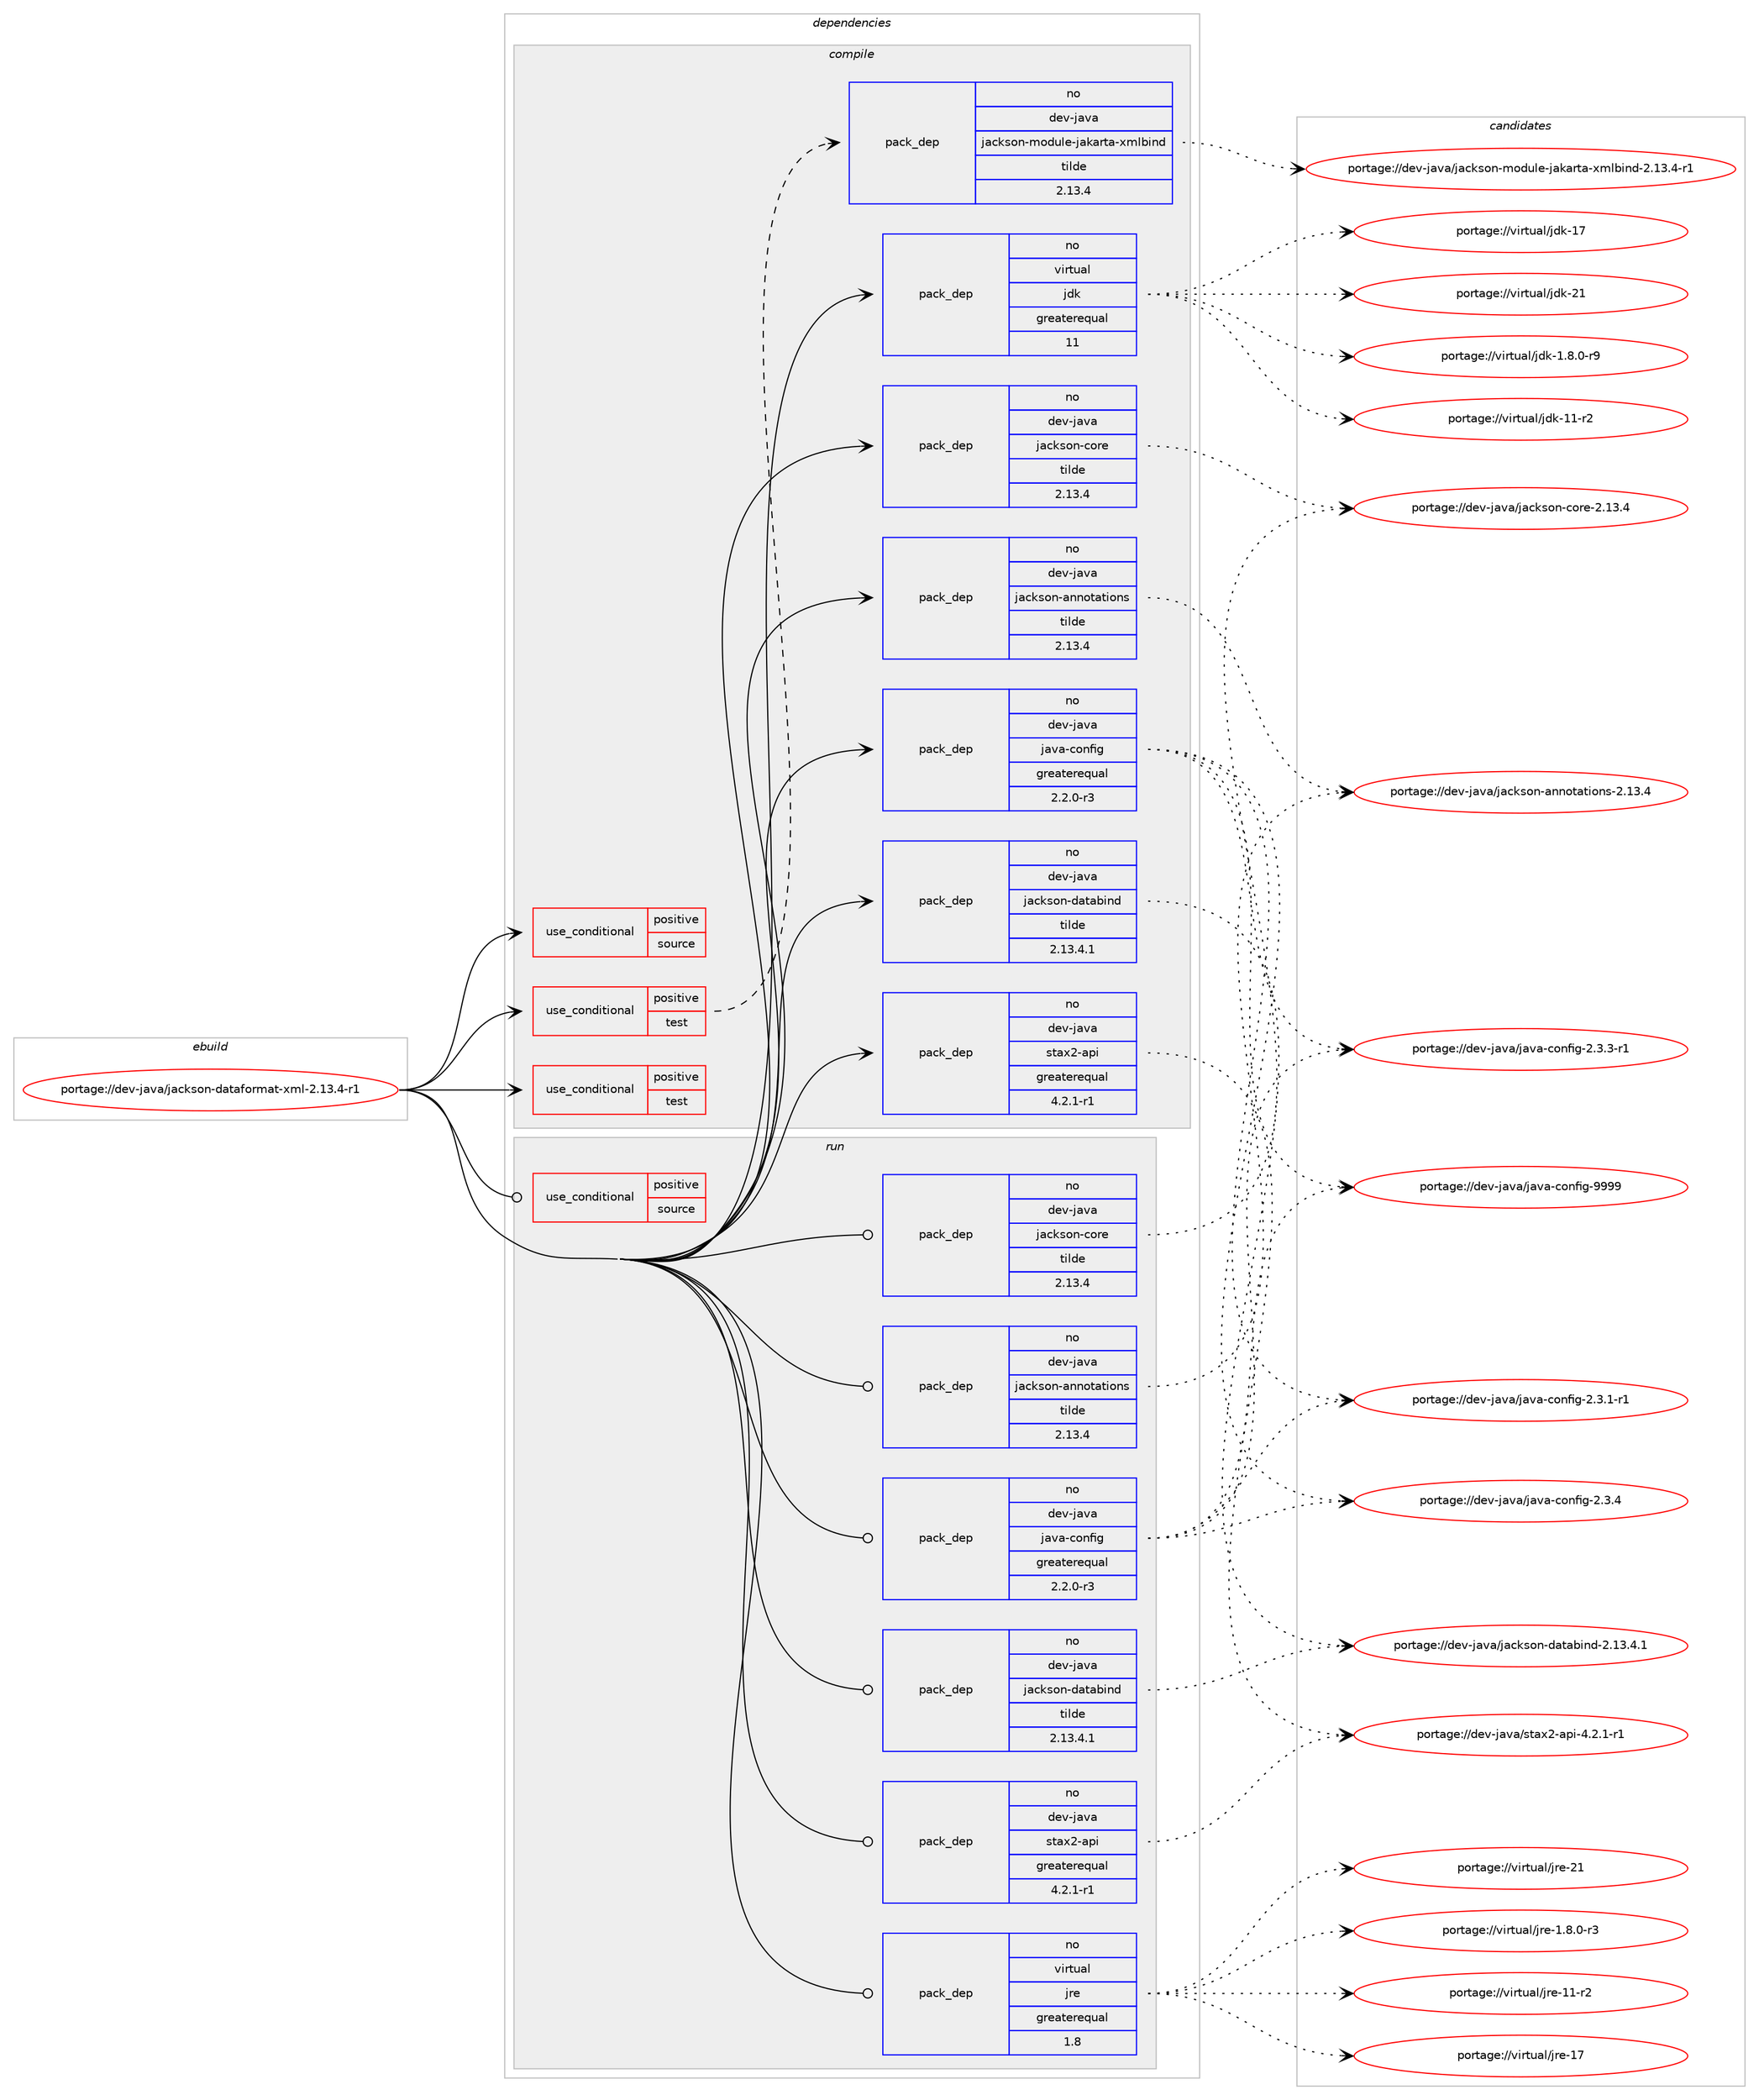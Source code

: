 digraph prolog {

# *************
# Graph options
# *************

newrank=true;
concentrate=true;
compound=true;
graph [rankdir=LR,fontname=Helvetica,fontsize=10,ranksep=1.5];#, ranksep=2.5, nodesep=0.2];
edge  [arrowhead=vee];
node  [fontname=Helvetica,fontsize=10];

# **********
# The ebuild
# **********

subgraph cluster_leftcol {
color=gray;
rank=same;
label=<<i>ebuild</i>>;
id [label="portage://dev-java/jackson-dataformat-xml-2.13.4-r1", color=red, width=4, href="../dev-java/jackson-dataformat-xml-2.13.4-r1.svg"];
}

# ****************
# The dependencies
# ****************

subgraph cluster_midcol {
color=gray;
label=<<i>dependencies</i>>;
subgraph cluster_compile {
fillcolor="#eeeeee";
style=filled;
label=<<i>compile</i>>;
subgraph cond21168 {
dependency47747 [label=<<TABLE BORDER="0" CELLBORDER="1" CELLSPACING="0" CELLPADDING="4"><TR><TD ROWSPAN="3" CELLPADDING="10">use_conditional</TD></TR><TR><TD>positive</TD></TR><TR><TD>source</TD></TR></TABLE>>, shape=none, color=red];
# *** BEGIN UNKNOWN DEPENDENCY TYPE (TODO) ***
# dependency47747 -> package_dependency(portage://dev-java/jackson-dataformat-xml-2.13.4-r1,install,no,app-arch,zip,none,[,,],[],[])
# *** END UNKNOWN DEPENDENCY TYPE (TODO) ***

}
id:e -> dependency47747:w [weight=20,style="solid",arrowhead="vee"];
subgraph cond21169 {
dependency47748 [label=<<TABLE BORDER="0" CELLBORDER="1" CELLSPACING="0" CELLPADDING="4"><TR><TD ROWSPAN="3" CELLPADDING="10">use_conditional</TD></TR><TR><TD>positive</TD></TR><TR><TD>test</TD></TR></TABLE>>, shape=none, color=red];
subgraph pack25555 {
dependency47749 [label=<<TABLE BORDER="0" CELLBORDER="1" CELLSPACING="0" CELLPADDING="4" WIDTH="220"><TR><TD ROWSPAN="6" CELLPADDING="30">pack_dep</TD></TR><TR><TD WIDTH="110">no</TD></TR><TR><TD>dev-java</TD></TR><TR><TD>jackson-module-jakarta-xmlbind</TD></TR><TR><TD>tilde</TD></TR><TR><TD>2.13.4</TD></TR></TABLE>>, shape=none, color=blue];
}
dependency47748:e -> dependency47749:w [weight=20,style="dashed",arrowhead="vee"];
# *** BEGIN UNKNOWN DEPENDENCY TYPE (TODO) ***
# dependency47748 -> package_dependency(portage://dev-java/jackson-dataformat-xml-2.13.4-r1,install,no,dev-java,jaxb-api,none,[,,],[slot(4)],[])
# *** END UNKNOWN DEPENDENCY TYPE (TODO) ***

# *** BEGIN UNKNOWN DEPENDENCY TYPE (TODO) ***
# dependency47748 -> package_dependency(portage://dev-java/jackson-dataformat-xml-2.13.4-r1,install,no,dev-java,sjsxp,none,[,,],[slot(0)],[])
# *** END UNKNOWN DEPENDENCY TYPE (TODO) ***

}
id:e -> dependency47748:w [weight=20,style="solid",arrowhead="vee"];
subgraph cond21170 {
dependency47750 [label=<<TABLE BORDER="0" CELLBORDER="1" CELLSPACING="0" CELLPADDING="4"><TR><TD ROWSPAN="3" CELLPADDING="10">use_conditional</TD></TR><TR><TD>positive</TD></TR><TR><TD>test</TD></TR></TABLE>>, shape=none, color=red];
# *** BEGIN UNKNOWN DEPENDENCY TYPE (TODO) ***
# dependency47750 -> package_dependency(portage://dev-java/jackson-dataformat-xml-2.13.4-r1,install,no,dev-java,junit,none,[,,],[slot(4)],[])
# *** END UNKNOWN DEPENDENCY TYPE (TODO) ***

}
id:e -> dependency47750:w [weight=20,style="solid",arrowhead="vee"];
subgraph pack25556 {
dependency47751 [label=<<TABLE BORDER="0" CELLBORDER="1" CELLSPACING="0" CELLPADDING="4" WIDTH="220"><TR><TD ROWSPAN="6" CELLPADDING="30">pack_dep</TD></TR><TR><TD WIDTH="110">no</TD></TR><TR><TD>dev-java</TD></TR><TR><TD>jackson-annotations</TD></TR><TR><TD>tilde</TD></TR><TR><TD>2.13.4</TD></TR></TABLE>>, shape=none, color=blue];
}
id:e -> dependency47751:w [weight=20,style="solid",arrowhead="vee"];
subgraph pack25557 {
dependency47752 [label=<<TABLE BORDER="0" CELLBORDER="1" CELLSPACING="0" CELLPADDING="4" WIDTH="220"><TR><TD ROWSPAN="6" CELLPADDING="30">pack_dep</TD></TR><TR><TD WIDTH="110">no</TD></TR><TR><TD>dev-java</TD></TR><TR><TD>jackson-core</TD></TR><TR><TD>tilde</TD></TR><TR><TD>2.13.4</TD></TR></TABLE>>, shape=none, color=blue];
}
id:e -> dependency47752:w [weight=20,style="solid",arrowhead="vee"];
subgraph pack25558 {
dependency47753 [label=<<TABLE BORDER="0" CELLBORDER="1" CELLSPACING="0" CELLPADDING="4" WIDTH="220"><TR><TD ROWSPAN="6" CELLPADDING="30">pack_dep</TD></TR><TR><TD WIDTH="110">no</TD></TR><TR><TD>dev-java</TD></TR><TR><TD>jackson-databind</TD></TR><TR><TD>tilde</TD></TR><TR><TD>2.13.4.1</TD></TR></TABLE>>, shape=none, color=blue];
}
id:e -> dependency47753:w [weight=20,style="solid",arrowhead="vee"];
subgraph pack25559 {
dependency47754 [label=<<TABLE BORDER="0" CELLBORDER="1" CELLSPACING="0" CELLPADDING="4" WIDTH="220"><TR><TD ROWSPAN="6" CELLPADDING="30">pack_dep</TD></TR><TR><TD WIDTH="110">no</TD></TR><TR><TD>dev-java</TD></TR><TR><TD>java-config</TD></TR><TR><TD>greaterequal</TD></TR><TR><TD>2.2.0-r3</TD></TR></TABLE>>, shape=none, color=blue];
}
id:e -> dependency47754:w [weight=20,style="solid",arrowhead="vee"];
subgraph pack25560 {
dependency47755 [label=<<TABLE BORDER="0" CELLBORDER="1" CELLSPACING="0" CELLPADDING="4" WIDTH="220"><TR><TD ROWSPAN="6" CELLPADDING="30">pack_dep</TD></TR><TR><TD WIDTH="110">no</TD></TR><TR><TD>dev-java</TD></TR><TR><TD>stax2-api</TD></TR><TR><TD>greaterequal</TD></TR><TR><TD>4.2.1-r1</TD></TR></TABLE>>, shape=none, color=blue];
}
id:e -> dependency47755:w [weight=20,style="solid",arrowhead="vee"];
# *** BEGIN UNKNOWN DEPENDENCY TYPE (TODO) ***
# id -> package_dependency(portage://dev-java/jackson-dataformat-xml-2.13.4-r1,install,no,dev-java,woodstox-core,none,[,,],[slot(0)],[])
# *** END UNKNOWN DEPENDENCY TYPE (TODO) ***

subgraph pack25561 {
dependency47756 [label=<<TABLE BORDER="0" CELLBORDER="1" CELLSPACING="0" CELLPADDING="4" WIDTH="220"><TR><TD ROWSPAN="6" CELLPADDING="30">pack_dep</TD></TR><TR><TD WIDTH="110">no</TD></TR><TR><TD>virtual</TD></TR><TR><TD>jdk</TD></TR><TR><TD>greaterequal</TD></TR><TR><TD>11</TD></TR></TABLE>>, shape=none, color=blue];
}
id:e -> dependency47756:w [weight=20,style="solid",arrowhead="vee"];
}
subgraph cluster_compileandrun {
fillcolor="#eeeeee";
style=filled;
label=<<i>compile and run</i>>;
}
subgraph cluster_run {
fillcolor="#eeeeee";
style=filled;
label=<<i>run</i>>;
subgraph cond21171 {
dependency47757 [label=<<TABLE BORDER="0" CELLBORDER="1" CELLSPACING="0" CELLPADDING="4"><TR><TD ROWSPAN="3" CELLPADDING="10">use_conditional</TD></TR><TR><TD>positive</TD></TR><TR><TD>source</TD></TR></TABLE>>, shape=none, color=red];
# *** BEGIN UNKNOWN DEPENDENCY TYPE (TODO) ***
# dependency47757 -> package_dependency(portage://dev-java/jackson-dataformat-xml-2.13.4-r1,run,no,app-arch,zip,none,[,,],[],[])
# *** END UNKNOWN DEPENDENCY TYPE (TODO) ***

}
id:e -> dependency47757:w [weight=20,style="solid",arrowhead="odot"];
subgraph pack25562 {
dependency47758 [label=<<TABLE BORDER="0" CELLBORDER="1" CELLSPACING="0" CELLPADDING="4" WIDTH="220"><TR><TD ROWSPAN="6" CELLPADDING="30">pack_dep</TD></TR><TR><TD WIDTH="110">no</TD></TR><TR><TD>dev-java</TD></TR><TR><TD>jackson-annotations</TD></TR><TR><TD>tilde</TD></TR><TR><TD>2.13.4</TD></TR></TABLE>>, shape=none, color=blue];
}
id:e -> dependency47758:w [weight=20,style="solid",arrowhead="odot"];
subgraph pack25563 {
dependency47759 [label=<<TABLE BORDER="0" CELLBORDER="1" CELLSPACING="0" CELLPADDING="4" WIDTH="220"><TR><TD ROWSPAN="6" CELLPADDING="30">pack_dep</TD></TR><TR><TD WIDTH="110">no</TD></TR><TR><TD>dev-java</TD></TR><TR><TD>jackson-core</TD></TR><TR><TD>tilde</TD></TR><TR><TD>2.13.4</TD></TR></TABLE>>, shape=none, color=blue];
}
id:e -> dependency47759:w [weight=20,style="solid",arrowhead="odot"];
subgraph pack25564 {
dependency47760 [label=<<TABLE BORDER="0" CELLBORDER="1" CELLSPACING="0" CELLPADDING="4" WIDTH="220"><TR><TD ROWSPAN="6" CELLPADDING="30">pack_dep</TD></TR><TR><TD WIDTH="110">no</TD></TR><TR><TD>dev-java</TD></TR><TR><TD>jackson-databind</TD></TR><TR><TD>tilde</TD></TR><TR><TD>2.13.4.1</TD></TR></TABLE>>, shape=none, color=blue];
}
id:e -> dependency47760:w [weight=20,style="solid",arrowhead="odot"];
subgraph pack25565 {
dependency47761 [label=<<TABLE BORDER="0" CELLBORDER="1" CELLSPACING="0" CELLPADDING="4" WIDTH="220"><TR><TD ROWSPAN="6" CELLPADDING="30">pack_dep</TD></TR><TR><TD WIDTH="110">no</TD></TR><TR><TD>dev-java</TD></TR><TR><TD>java-config</TD></TR><TR><TD>greaterequal</TD></TR><TR><TD>2.2.0-r3</TD></TR></TABLE>>, shape=none, color=blue];
}
id:e -> dependency47761:w [weight=20,style="solid",arrowhead="odot"];
subgraph pack25566 {
dependency47762 [label=<<TABLE BORDER="0" CELLBORDER="1" CELLSPACING="0" CELLPADDING="4" WIDTH="220"><TR><TD ROWSPAN="6" CELLPADDING="30">pack_dep</TD></TR><TR><TD WIDTH="110">no</TD></TR><TR><TD>dev-java</TD></TR><TR><TD>stax2-api</TD></TR><TR><TD>greaterequal</TD></TR><TR><TD>4.2.1-r1</TD></TR></TABLE>>, shape=none, color=blue];
}
id:e -> dependency47762:w [weight=20,style="solid",arrowhead="odot"];
# *** BEGIN UNKNOWN DEPENDENCY TYPE (TODO) ***
# id -> package_dependency(portage://dev-java/jackson-dataformat-xml-2.13.4-r1,run,no,dev-java,woodstox-core,none,[,,],[slot(0)],[])
# *** END UNKNOWN DEPENDENCY TYPE (TODO) ***

subgraph pack25567 {
dependency47763 [label=<<TABLE BORDER="0" CELLBORDER="1" CELLSPACING="0" CELLPADDING="4" WIDTH="220"><TR><TD ROWSPAN="6" CELLPADDING="30">pack_dep</TD></TR><TR><TD WIDTH="110">no</TD></TR><TR><TD>virtual</TD></TR><TR><TD>jre</TD></TR><TR><TD>greaterequal</TD></TR><TR><TD>1.8</TD></TR></TABLE>>, shape=none, color=blue];
}
id:e -> dependency47763:w [weight=20,style="solid",arrowhead="odot"];
}
}

# **************
# The candidates
# **************

subgraph cluster_choices {
rank=same;
color=gray;
label=<<i>candidates</i>>;

subgraph choice25555 {
color=black;
nodesep=1;
choice10010111845106971189747106979910711511111045109111100117108101451069710797114116974512010910898105110100455046495146524511449 [label="portage://dev-java/jackson-module-jakarta-xmlbind-2.13.4-r1", color=red, width=4,href="../dev-java/jackson-module-jakarta-xmlbind-2.13.4-r1.svg"];
dependency47749:e -> choice10010111845106971189747106979910711511111045109111100117108101451069710797114116974512010910898105110100455046495146524511449:w [style=dotted,weight="100"];
}
subgraph choice25556 {
color=black;
nodesep=1;
choice10010111845106971189747106979910711511111045971101101111169711610511111011545504649514652 [label="portage://dev-java/jackson-annotations-2.13.4", color=red, width=4,href="../dev-java/jackson-annotations-2.13.4.svg"];
dependency47751:e -> choice10010111845106971189747106979910711511111045971101101111169711610511111011545504649514652:w [style=dotted,weight="100"];
}
subgraph choice25557 {
color=black;
nodesep=1;
choice100101118451069711897471069799107115111110459911111410145504649514652 [label="portage://dev-java/jackson-core-2.13.4", color=red, width=4,href="../dev-java/jackson-core-2.13.4.svg"];
dependency47752:e -> choice100101118451069711897471069799107115111110459911111410145504649514652:w [style=dotted,weight="100"];
}
subgraph choice25558 {
color=black;
nodesep=1;
choice10010111845106971189747106979910711511111045100971169798105110100455046495146524649 [label="portage://dev-java/jackson-databind-2.13.4.1", color=red, width=4,href="../dev-java/jackson-databind-2.13.4.1.svg"];
dependency47753:e -> choice10010111845106971189747106979910711511111045100971169798105110100455046495146524649:w [style=dotted,weight="100"];
}
subgraph choice25559 {
color=black;
nodesep=1;
choice10010111845106971189747106971189745991111101021051034550465146494511449 [label="portage://dev-java/java-config-2.3.1-r1", color=red, width=4,href="../dev-java/java-config-2.3.1-r1.svg"];
choice10010111845106971189747106971189745991111101021051034550465146514511449 [label="portage://dev-java/java-config-2.3.3-r1", color=red, width=4,href="../dev-java/java-config-2.3.3-r1.svg"];
choice1001011184510697118974710697118974599111110102105103455046514652 [label="portage://dev-java/java-config-2.3.4", color=red, width=4,href="../dev-java/java-config-2.3.4.svg"];
choice10010111845106971189747106971189745991111101021051034557575757 [label="portage://dev-java/java-config-9999", color=red, width=4,href="../dev-java/java-config-9999.svg"];
dependency47754:e -> choice10010111845106971189747106971189745991111101021051034550465146494511449:w [style=dotted,weight="100"];
dependency47754:e -> choice10010111845106971189747106971189745991111101021051034550465146514511449:w [style=dotted,weight="100"];
dependency47754:e -> choice1001011184510697118974710697118974599111110102105103455046514652:w [style=dotted,weight="100"];
dependency47754:e -> choice10010111845106971189747106971189745991111101021051034557575757:w [style=dotted,weight="100"];
}
subgraph choice25560 {
color=black;
nodesep=1;
choice10010111845106971189747115116971205045971121054552465046494511449 [label="portage://dev-java/stax2-api-4.2.1-r1", color=red, width=4,href="../dev-java/stax2-api-4.2.1-r1.svg"];
dependency47755:e -> choice10010111845106971189747115116971205045971121054552465046494511449:w [style=dotted,weight="100"];
}
subgraph choice25561 {
color=black;
nodesep=1;
choice11810511411611797108471061001074549465646484511457 [label="portage://virtual/jdk-1.8.0-r9", color=red, width=4,href="../virtual/jdk-1.8.0-r9.svg"];
choice11810511411611797108471061001074549494511450 [label="portage://virtual/jdk-11-r2", color=red, width=4,href="../virtual/jdk-11-r2.svg"];
choice1181051141161179710847106100107454955 [label="portage://virtual/jdk-17", color=red, width=4,href="../virtual/jdk-17.svg"];
choice1181051141161179710847106100107455049 [label="portage://virtual/jdk-21", color=red, width=4,href="../virtual/jdk-21.svg"];
dependency47756:e -> choice11810511411611797108471061001074549465646484511457:w [style=dotted,weight="100"];
dependency47756:e -> choice11810511411611797108471061001074549494511450:w [style=dotted,weight="100"];
dependency47756:e -> choice1181051141161179710847106100107454955:w [style=dotted,weight="100"];
dependency47756:e -> choice1181051141161179710847106100107455049:w [style=dotted,weight="100"];
}
subgraph choice25562 {
color=black;
nodesep=1;
choice10010111845106971189747106979910711511111045971101101111169711610511111011545504649514652 [label="portage://dev-java/jackson-annotations-2.13.4", color=red, width=4,href="../dev-java/jackson-annotations-2.13.4.svg"];
dependency47758:e -> choice10010111845106971189747106979910711511111045971101101111169711610511111011545504649514652:w [style=dotted,weight="100"];
}
subgraph choice25563 {
color=black;
nodesep=1;
choice100101118451069711897471069799107115111110459911111410145504649514652 [label="portage://dev-java/jackson-core-2.13.4", color=red, width=4,href="../dev-java/jackson-core-2.13.4.svg"];
dependency47759:e -> choice100101118451069711897471069799107115111110459911111410145504649514652:w [style=dotted,weight="100"];
}
subgraph choice25564 {
color=black;
nodesep=1;
choice10010111845106971189747106979910711511111045100971169798105110100455046495146524649 [label="portage://dev-java/jackson-databind-2.13.4.1", color=red, width=4,href="../dev-java/jackson-databind-2.13.4.1.svg"];
dependency47760:e -> choice10010111845106971189747106979910711511111045100971169798105110100455046495146524649:w [style=dotted,weight="100"];
}
subgraph choice25565 {
color=black;
nodesep=1;
choice10010111845106971189747106971189745991111101021051034550465146494511449 [label="portage://dev-java/java-config-2.3.1-r1", color=red, width=4,href="../dev-java/java-config-2.3.1-r1.svg"];
choice10010111845106971189747106971189745991111101021051034550465146514511449 [label="portage://dev-java/java-config-2.3.3-r1", color=red, width=4,href="../dev-java/java-config-2.3.3-r1.svg"];
choice1001011184510697118974710697118974599111110102105103455046514652 [label="portage://dev-java/java-config-2.3.4", color=red, width=4,href="../dev-java/java-config-2.3.4.svg"];
choice10010111845106971189747106971189745991111101021051034557575757 [label="portage://dev-java/java-config-9999", color=red, width=4,href="../dev-java/java-config-9999.svg"];
dependency47761:e -> choice10010111845106971189747106971189745991111101021051034550465146494511449:w [style=dotted,weight="100"];
dependency47761:e -> choice10010111845106971189747106971189745991111101021051034550465146514511449:w [style=dotted,weight="100"];
dependency47761:e -> choice1001011184510697118974710697118974599111110102105103455046514652:w [style=dotted,weight="100"];
dependency47761:e -> choice10010111845106971189747106971189745991111101021051034557575757:w [style=dotted,weight="100"];
}
subgraph choice25566 {
color=black;
nodesep=1;
choice10010111845106971189747115116971205045971121054552465046494511449 [label="portage://dev-java/stax2-api-4.2.1-r1", color=red, width=4,href="../dev-java/stax2-api-4.2.1-r1.svg"];
dependency47762:e -> choice10010111845106971189747115116971205045971121054552465046494511449:w [style=dotted,weight="100"];
}
subgraph choice25567 {
color=black;
nodesep=1;
choice11810511411611797108471061141014549465646484511451 [label="portage://virtual/jre-1.8.0-r3", color=red, width=4,href="../virtual/jre-1.8.0-r3.svg"];
choice11810511411611797108471061141014549494511450 [label="portage://virtual/jre-11-r2", color=red, width=4,href="../virtual/jre-11-r2.svg"];
choice1181051141161179710847106114101454955 [label="portage://virtual/jre-17", color=red, width=4,href="../virtual/jre-17.svg"];
choice1181051141161179710847106114101455049 [label="portage://virtual/jre-21", color=red, width=4,href="../virtual/jre-21.svg"];
dependency47763:e -> choice11810511411611797108471061141014549465646484511451:w [style=dotted,weight="100"];
dependency47763:e -> choice11810511411611797108471061141014549494511450:w [style=dotted,weight="100"];
dependency47763:e -> choice1181051141161179710847106114101454955:w [style=dotted,weight="100"];
dependency47763:e -> choice1181051141161179710847106114101455049:w [style=dotted,weight="100"];
}
}

}
